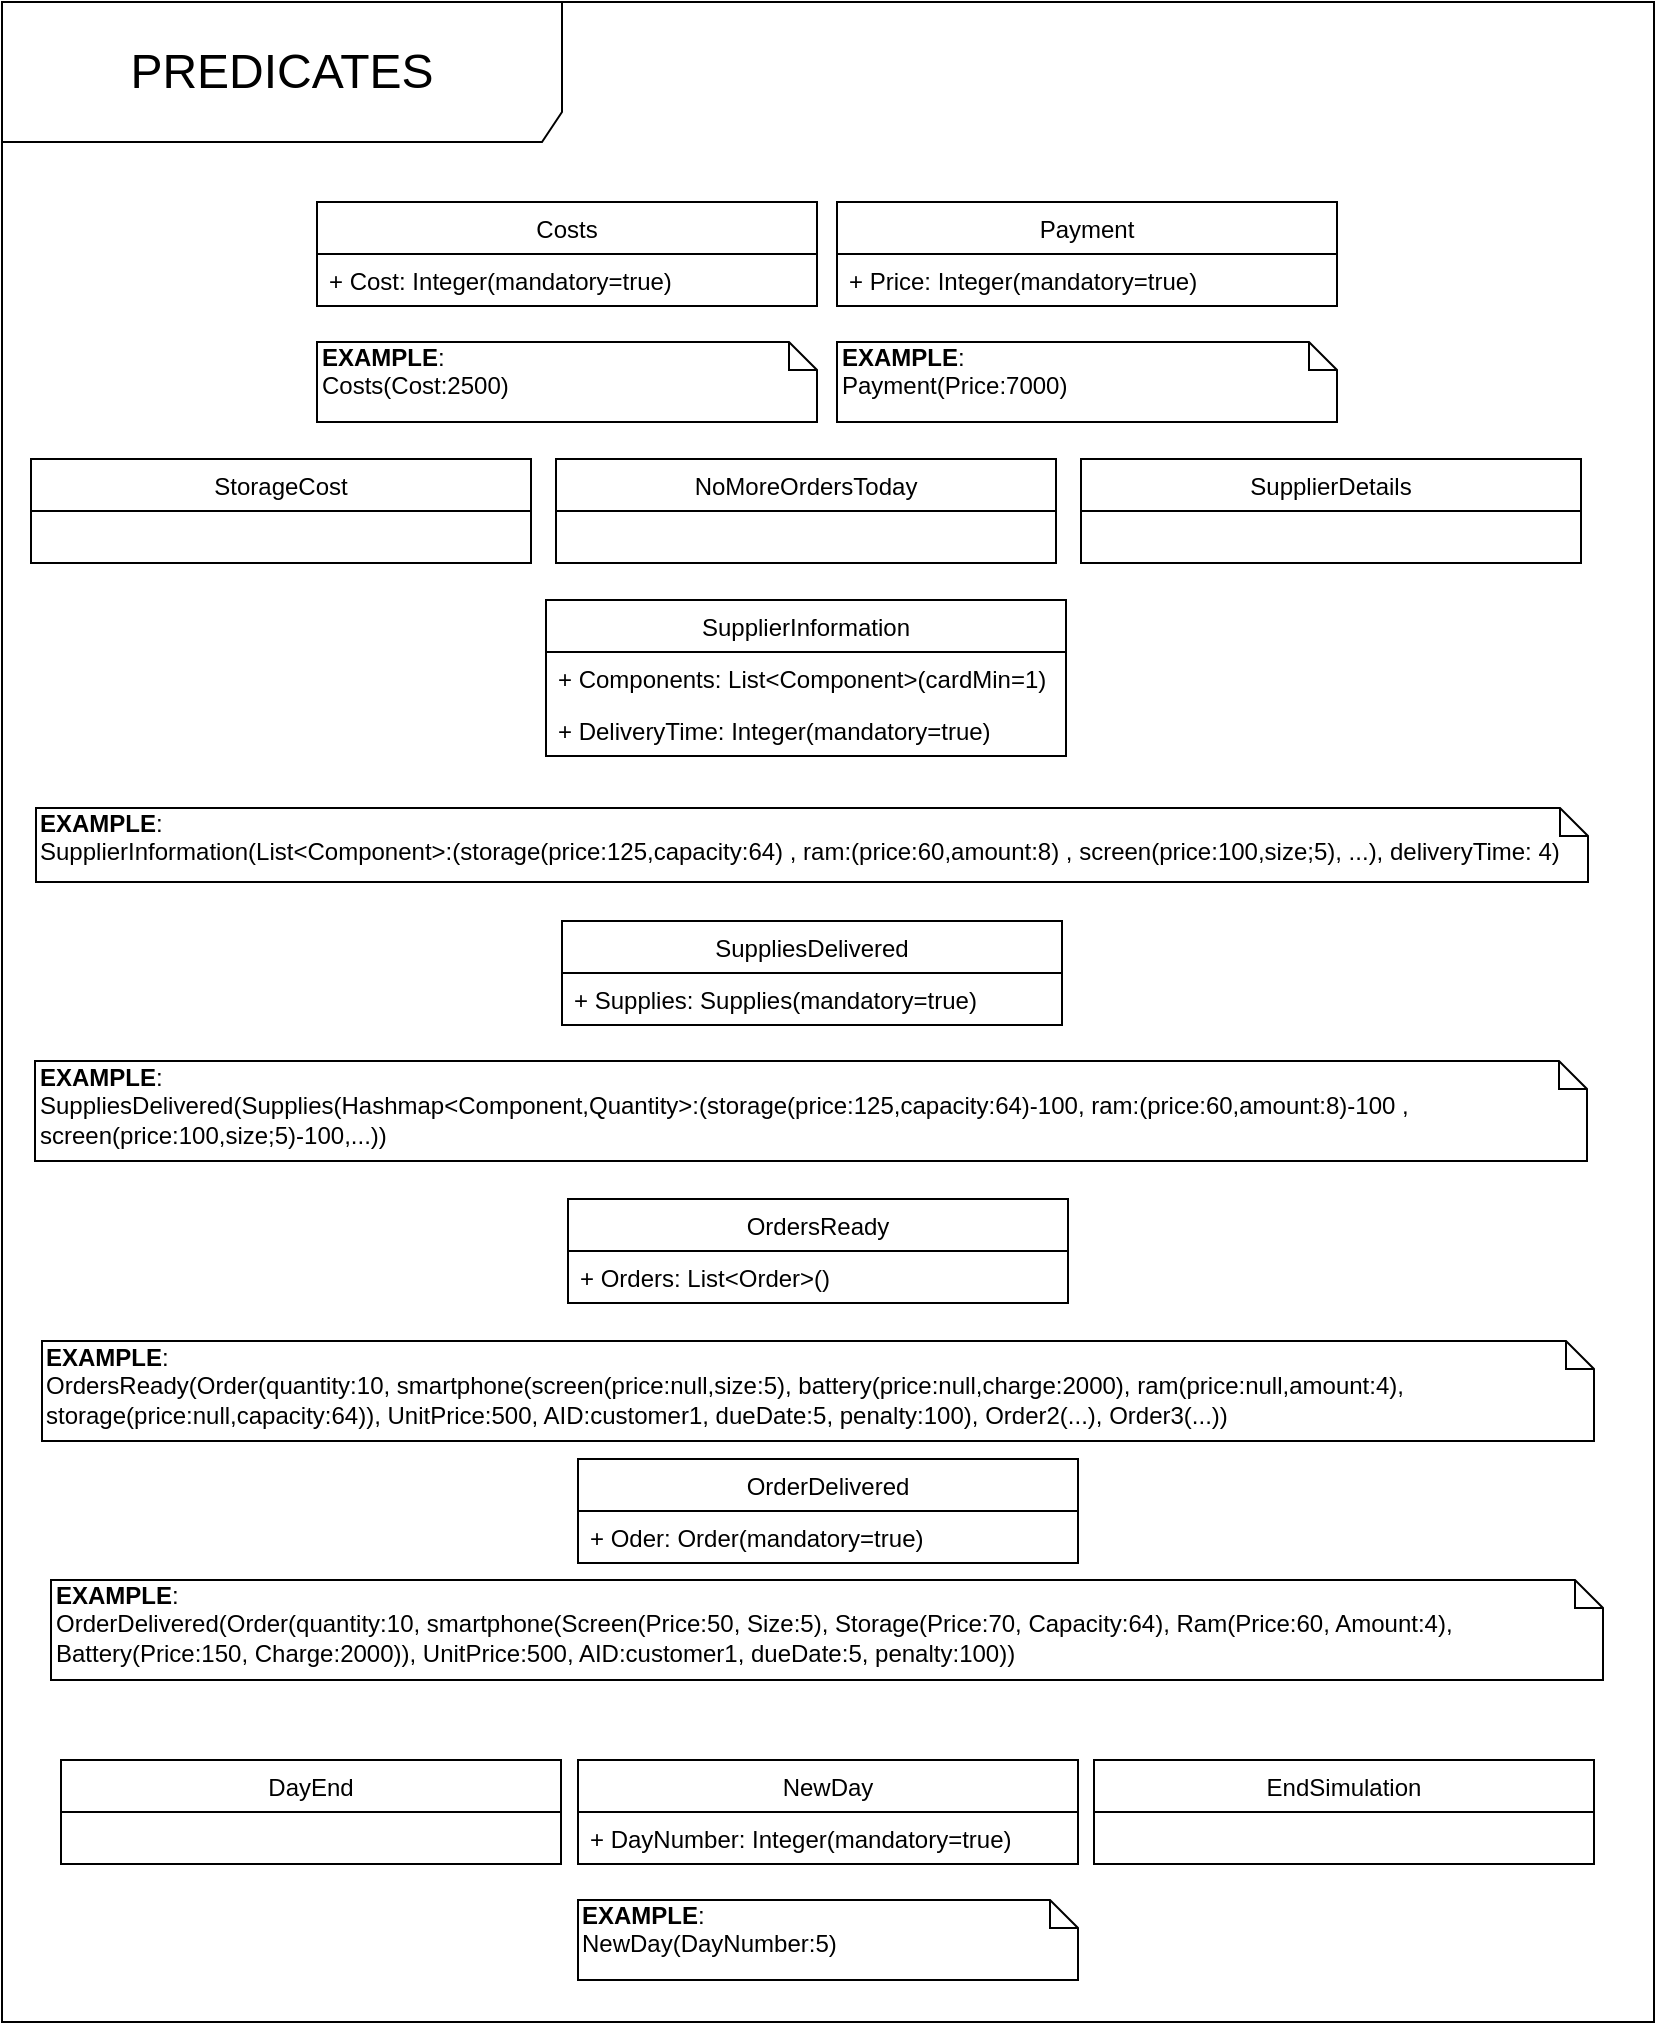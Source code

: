 <mxfile version="12.2.9" type="device" pages="1"><diagram id="GRZCtMfIo4lxWPi5bux8" name="Page-1"><mxGraphModel dx="1550" dy="868" grid="1" gridSize="10" guides="1" tooltips="1" connect="1" arrows="1" fold="1" page="1" pageScale="1" pageWidth="827" pageHeight="1169" math="0" shadow="0"><root><mxCell id="0"/><mxCell id="1" parent="0"/><mxCell id="woWAAri-iqgiiCB9W933-1" value="OrderDelivered" style="swimlane;fontStyle=0;childLayout=stackLayout;horizontal=1;startSize=26;fillColor=none;horizontalStack=0;resizeParent=1;resizeParentMax=0;resizeLast=0;collapsible=1;marginBottom=0;" parent="1" vertex="1"><mxGeometry x="288" y="729.5" width="250" height="52" as="geometry"/></mxCell><mxCell id="woWAAri-iqgiiCB9W933-2" value="+ Oder: Order(mandatory=true)" style="text;strokeColor=none;fillColor=none;align=left;verticalAlign=top;spacingLeft=4;spacingRight=4;overflow=hidden;rotatable=0;points=[[0,0.5],[1,0.5]];portConstraint=eastwest;" parent="woWAAri-iqgiiCB9W933-1" vertex="1"><mxGeometry y="26" width="250" height="26" as="geometry"/></mxCell><mxCell id="woWAAri-iqgiiCB9W933-37" value="&lt;span style=&quot;font-size: 24px&quot;&gt;PREDICATES&lt;/span&gt;" style="shape=umlFrame;whiteSpace=wrap;html=1;width=280;height=70;" parent="1" vertex="1"><mxGeometry y="1" width="826" height="1010" as="geometry"/></mxCell><mxCell id="woWAAri-iqgiiCB9W933-112" value="Payment" style="swimlane;fontStyle=0;childLayout=stackLayout;horizontal=1;startSize=26;fillColor=none;horizontalStack=0;resizeParent=1;resizeParentMax=0;resizeLast=0;collapsible=1;marginBottom=0;" parent="1" vertex="1"><mxGeometry x="417.5" y="101" width="250" height="52" as="geometry"/></mxCell><mxCell id="woWAAri-iqgiiCB9W933-113" value="+ Price: Integer(mandatory=true)" style="text;strokeColor=none;fillColor=none;align=left;verticalAlign=top;spacingLeft=4;spacingRight=4;overflow=hidden;rotatable=0;points=[[0,0.5],[1,0.5]];portConstraint=eastwest;" parent="woWAAri-iqgiiCB9W933-112" vertex="1"><mxGeometry y="26" width="250" height="26" as="geometry"/></mxCell><mxCell id="woWAAri-iqgiiCB9W933-119" value="NewDay" style="swimlane;fontStyle=0;childLayout=stackLayout;horizontal=1;startSize=26;fillColor=none;horizontalStack=0;resizeParent=1;resizeParentMax=0;resizeLast=0;collapsible=1;marginBottom=0;" parent="1" vertex="1"><mxGeometry x="288" y="880" width="250" height="52" as="geometry"/></mxCell><mxCell id="woWAAri-iqgiiCB9W933-120" value="+ DayNumber: Integer(mandatory=true)" style="text;strokeColor=none;fillColor=none;align=left;verticalAlign=top;spacingLeft=4;spacingRight=4;overflow=hidden;rotatable=0;points=[[0,0.5],[1,0.5]];portConstraint=eastwest;" parent="woWAAri-iqgiiCB9W933-119" vertex="1"><mxGeometry y="26" width="250" height="26" as="geometry"/></mxCell><mxCell id="woWAAri-iqgiiCB9W933-126" value="DayEnd" style="swimlane;fontStyle=0;childLayout=stackLayout;horizontal=1;startSize=26;fillColor=none;horizontalStack=0;resizeParent=1;resizeParentMax=0;resizeLast=0;collapsible=1;marginBottom=0;" parent="1" vertex="1"><mxGeometry x="29.5" y="880" width="250" height="52" as="geometry"/></mxCell><mxCell id="woWAAri-iqgiiCB9W933-133" value="EndSimulation" style="swimlane;fontStyle=0;childLayout=stackLayout;horizontal=1;startSize=26;fillColor=none;horizontalStack=0;resizeParent=1;resizeParentMax=0;resizeLast=0;collapsible=1;marginBottom=0;" parent="1" vertex="1"><mxGeometry x="546" y="880" width="250" height="52" as="geometry"/></mxCell><mxCell id="woWAAri-iqgiiCB9W933-140" value="Costs" style="swimlane;fontStyle=0;childLayout=stackLayout;horizontal=1;startSize=26;fillColor=none;horizontalStack=0;resizeParent=1;resizeParentMax=0;resizeLast=0;collapsible=1;marginBottom=0;" parent="1" vertex="1"><mxGeometry x="157.5" y="101" width="250" height="52" as="geometry"/></mxCell><mxCell id="woWAAri-iqgiiCB9W933-141" value="+ Cost: Integer(mandatory=true)" style="text;strokeColor=none;fillColor=none;align=left;verticalAlign=top;spacingLeft=4;spacingRight=4;overflow=hidden;rotatable=0;points=[[0,0.5],[1,0.5]];portConstraint=eastwest;" parent="woWAAri-iqgiiCB9W933-140" vertex="1"><mxGeometry y="26" width="250" height="26" as="geometry"/></mxCell><mxCell id="woWAAri-iqgiiCB9W933-147" value="OrdersReady" style="swimlane;fontStyle=0;childLayout=stackLayout;horizontal=1;startSize=26;fillColor=none;horizontalStack=0;resizeParent=1;resizeParentMax=0;resizeLast=0;collapsible=1;marginBottom=0;" parent="1" vertex="1"><mxGeometry x="283" y="599.5" width="250" height="52" as="geometry"/></mxCell><mxCell id="woWAAri-iqgiiCB9W933-148" value="+ Orders: List&lt;Order&gt;()" style="text;strokeColor=none;fillColor=none;align=left;verticalAlign=top;spacingLeft=4;spacingRight=4;overflow=hidden;rotatable=0;points=[[0,0.5],[1,0.5]];portConstraint=eastwest;" parent="woWAAri-iqgiiCB9W933-147" vertex="1"><mxGeometry y="26" width="250" height="26" as="geometry"/></mxCell><mxCell id="woWAAri-iqgiiCB9W933-154" value="SupplierDetails" style="swimlane;fontStyle=0;childLayout=stackLayout;horizontal=1;startSize=26;fillColor=none;horizontalStack=0;resizeParent=1;resizeParentMax=0;resizeLast=0;collapsible=1;marginBottom=0;" parent="1" vertex="1"><mxGeometry x="539.5" y="229.5" width="250" height="52" as="geometry"/></mxCell><mxCell id="woWAAri-iqgiiCB9W933-161" value="SupplierInformation" style="swimlane;fontStyle=0;childLayout=stackLayout;horizontal=1;startSize=26;fillColor=none;horizontalStack=0;resizeParent=1;resizeParentMax=0;resizeLast=0;collapsible=1;marginBottom=0;" parent="1" vertex="1"><mxGeometry x="272" y="300" width="260" height="78" as="geometry"/></mxCell><mxCell id="woWAAri-iqgiiCB9W933-162" value="+ Components: List&lt;Component&gt;(cardMin=1)" style="text;strokeColor=none;fillColor=none;align=left;verticalAlign=top;spacingLeft=4;spacingRight=4;overflow=hidden;rotatable=0;points=[[0,0.5],[1,0.5]];portConstraint=eastwest;" parent="woWAAri-iqgiiCB9W933-161" vertex="1"><mxGeometry y="26" width="260" height="26" as="geometry"/></mxCell><mxCell id="woWAAri-iqgiiCB9W933-163" value="+ DeliveryTime: Integer(mandatory=true)" style="text;strokeColor=none;fillColor=none;align=left;verticalAlign=top;spacingLeft=4;spacingRight=4;overflow=hidden;rotatable=0;points=[[0,0.5],[1,0.5]];portConstraint=eastwest;" parent="woWAAri-iqgiiCB9W933-161" vertex="1"><mxGeometry y="52" width="260" height="26" as="geometry"/></mxCell><mxCell id="woWAAri-iqgiiCB9W933-175" value="SuppliesDelivered" style="swimlane;fontStyle=0;childLayout=stackLayout;horizontal=1;startSize=26;fillColor=none;horizontalStack=0;resizeParent=1;resizeParentMax=0;resizeLast=0;collapsible=1;marginBottom=0;" parent="1" vertex="1"><mxGeometry x="280" y="460.5" width="250" height="52" as="geometry"/></mxCell><mxCell id="woWAAri-iqgiiCB9W933-176" value="+ Supplies: Supplies(mandatory=true)" style="text;strokeColor=none;fillColor=none;align=left;verticalAlign=top;spacingLeft=4;spacingRight=4;overflow=hidden;rotatable=0;points=[[0,0.5],[1,0.5]];portConstraint=eastwest;" parent="woWAAri-iqgiiCB9W933-175" vertex="1"><mxGeometry y="26" width="250" height="26" as="geometry"/></mxCell><mxCell id="woWAAri-iqgiiCB9W933-184" value="StorageCost" style="swimlane;fontStyle=0;childLayout=stackLayout;horizontal=1;startSize=26;fillColor=none;horizontalStack=0;resizeParent=1;resizeParentMax=0;resizeLast=0;collapsible=1;marginBottom=0;" parent="1" vertex="1"><mxGeometry x="14.5" y="229.5" width="250" height="52" as="geometry"/></mxCell><mxCell id="woWAAri-iqgiiCB9W933-185" value="&lt;b&gt;EXAMPLE&lt;/b&gt;:&lt;br&gt;OrderDelivered(Order(quantity:10, smartphone(Screen(Price:50, Size:5), Storage(Price:70, Capacity:64), Ram(Price:60, Amount:4), Battery(Price:150, Charge:2000)), UnitPrice:500, AID:customer1, dueDate:5, penalty:100))" style="shape=note;whiteSpace=wrap;html=1;size=14;verticalAlign=top;align=left;spacingTop=-6;" parent="1" vertex="1"><mxGeometry x="24.5" y="790" width="776" height="50" as="geometry"/></mxCell><mxCell id="woWAAri-iqgiiCB9W933-186" value="&lt;b&gt;EXAMPLE&lt;/b&gt;:&lt;br&gt;Costs(Cost:2500)&lt;span style=&quot;color: rgba(0 , 0 , 0 , 0) ; font-family: monospace ; font-size: 0px ; white-space: nowrap&quot;&gt;%3CmxGraphModel%3E%3Croot%3E%3CmxCell%20id%3D%220%22%2F%3E%3CmxCell%20id%3D%221%22%20parent%3D%220%22%2F%3E%3CmxCell%20id%3D%222%22%20value%3D%22%26lt%3Bb%26gt%3BEXAMPLE%26lt%3B%2Fb%26gt%3B%3A%26lt%3Bbr%26gt%3BStorage(Price%3A70%2C%20Capacity%3A64)%22%20style%3D%22shape%3Dnote%3BwhiteSpace%3Dwrap%3Bhtml%3D1%3Bsize%3D14%3BverticalAlign%3Dtop%3Balign%3Dleft%3BspacingTop%3D-6%3B%22%20vertex%3D%221%22%20parent%3D%221%22%3E%3CmxGeometry%20x%3D%22207%22%20y%3D%22343%22%20width%3D%22177%22%20height%3D%2236%22%20as%3D%22geometry%22%2F%3E%3C%2FmxCell%3E%3C%2Froot%3E%3C%2FmxGraphModel%3E&lt;/span&gt;" style="shape=note;whiteSpace=wrap;html=1;size=14;verticalAlign=top;align=left;spacingTop=-6;" parent="1" vertex="1"><mxGeometry x="157.5" y="171" width="250" height="40" as="geometry"/></mxCell><mxCell id="woWAAri-iqgiiCB9W933-187" value="&lt;b&gt;EXAMPLE&lt;/b&gt;:&lt;br&gt;Payment(Price:7000)&lt;span style=&quot;color: rgba(0 , 0 , 0 , 0) ; font-family: monospace ; font-size: 0px ; white-space: nowrap&quot;&gt;%3CmxGraphModel%3E%3Croot%3E%3CmxCell%20id%3D%220%22%2F%3E%3CmxCell%20id%3D%221%22%20parent%3D%220%22%2F%3E%3CmxCell%20id%3D%222%22%20value%3D%22%26lt%3Bb%26gt%3BEXAMPLE%26lt%3B%2Fb%26gt%3B%3A%26lt%3Bbr%26gt%3BStorage(Price%3A70%2C%20Capacity%3A64)%22%20style%3D%22shape%3Dnote%3BwhiteSpace%3Dwrap%3Bhtml%3D1%3Bsize%3D14%3BverticalAlign%3Dtop%3Balign%3Dleft%3BspacingTop%3D-6%3B%22%20vertex%3D%221%22%20parent%3D%221%22%3E%3CmxGeometry%20x%3D%22207%22%20y%3D%22343%22%20width%3D%22177%22%20height%3D%2236%22%20as%3D%22geometry%22%2F%3E%3C%2FmxCell%3E%3C%2Froot%3E%3C%2FmxGraphModel%3E&lt;/span&gt;" style="shape=note;whiteSpace=wrap;html=1;size=14;verticalAlign=top;align=left;spacingTop=-6;" parent="1" vertex="1"><mxGeometry x="417.5" y="171" width="250" height="40" as="geometry"/></mxCell><mxCell id="woWAAri-iqgiiCB9W933-188" value="&lt;b&gt;EXAMPLE&lt;/b&gt;:&lt;br&gt;SuppliesDelivered(Supplies(Hashmap&amp;lt;Component,Quantity&amp;gt;:(storage(price:125,capacity:64)-100, ram:(price:60,amount:8)-100 , screen(price:100,size;5)-100,...))" style="shape=note;whiteSpace=wrap;html=1;size=14;verticalAlign=top;align=left;spacingTop=-6;" parent="1" vertex="1"><mxGeometry x="16.5" y="530.5" width="776" height="50" as="geometry"/></mxCell><mxCell id="woWAAri-iqgiiCB9W933-189" value="&lt;b&gt;EXAMPLE&lt;/b&gt;:&lt;br&gt;SupplierInformation(List&amp;lt;Component&amp;gt;:(storage(price:125,capacity:64) , ram:(price:60,amount:8) , screen(price:100,size;5), ...), deliveryTime: 4)" style="shape=note;whiteSpace=wrap;html=1;size=14;verticalAlign=top;align=left;spacingTop=-6;" parent="1" vertex="1"><mxGeometry x="17" y="404" width="776" height="37" as="geometry"/></mxCell><mxCell id="woWAAri-iqgiiCB9W933-190" value="&lt;b&gt;EXAMPLE&lt;/b&gt;:&lt;br&gt;OrdersReady(Order(quantity:10, smartphone(screen(price:null,size:5), battery(price:null,charge:2000), ram(price:null,amount:4), storage(price:null,capacity:64)), UnitPrice:500, AID:customer1, dueDate:5, penalty:100), Order2(...), Order3(...))" style="shape=note;whiteSpace=wrap;html=1;size=14;verticalAlign=top;align=left;spacingTop=-6;" parent="1" vertex="1"><mxGeometry x="20" y="670.5" width="776" height="50" as="geometry"/></mxCell><mxCell id="woWAAri-iqgiiCB9W933-191" value="&lt;b&gt;EXAMPLE&lt;/b&gt;:&lt;br&gt;NewDay(DayNumber:5)&lt;span style=&quot;color: rgba(0 , 0 , 0 , 0) ; font-family: monospace ; font-size: 0px ; white-space: nowrap&quot;&gt;%3CmxGraphModel%3E%3Croot%3E%3CmxCell%20id%3D%220%22%2F%3E%3CmxCell%20id%3D%221%22%20parent%3D%220%22%2F%3E%3CmxCell%20id%3D%222%22%20value%3D%22%26lt%3Bb%26gt%3BEXAMPLE%26lt%3B%2Fb%26gt%3B%3A%26lt%3Bbr%26gt%3BStorage(Price%3A70%2C%20Capacity%3A64)%22%20style%3D%22shape%3Dnote%3BwhiteSpace%3Dwrap%3Bhtml%3D1%3Bsize%3D14%3BverticalAlign%3Dtop%3Balign%3Dleft%3BspacingTop%3D-6%3B%22%20vertex%3D%221%22%20parent%3D%221%22%3E%3CmxGeometry%20x%3D%22207%22%20y%3D%22343%22%20width%3D%22177%22%20height%3D%2236%22%20as%3D%22geometry%22%2F%3E%3C%2FmxCell%3E%3C%2Froot%3E%3C%2FmxGraphModel%3E&lt;/span&gt;" style="shape=note;whiteSpace=wrap;html=1;size=14;verticalAlign=top;align=left;spacingTop=-6;" parent="1" vertex="1"><mxGeometry x="288" y="950" width="250" height="40" as="geometry"/></mxCell><mxCell id="04Jl-8noBVa6ltMs5N1f-1" value="NoMoreOrdersToday" style="swimlane;fontStyle=0;childLayout=stackLayout;horizontal=1;startSize=26;fillColor=none;horizontalStack=0;resizeParent=1;resizeParentMax=0;resizeLast=0;collapsible=1;marginBottom=0;" parent="1" vertex="1"><mxGeometry x="277" y="229.5" width="250" height="52" as="geometry"/></mxCell></root></mxGraphModel></diagram></mxfile>